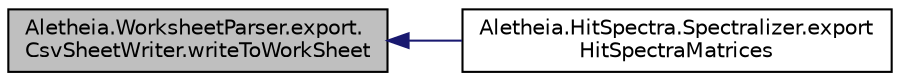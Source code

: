 digraph "Aletheia.WorksheetParser.export.CsvSheetWriter.writeToWorkSheet"
{
  edge [fontname="Helvetica",fontsize="10",labelfontname="Helvetica",labelfontsize="10"];
  node [fontname="Helvetica",fontsize="10",shape=record];
  rankdir="LR";
  Node3 [label="Aletheia.WorksheetParser.export.\lCsvSheetWriter.writeToWorkSheet",height=0.2,width=0.4,color="black", fillcolor="grey75", style="filled", fontcolor="black"];
  Node3 -> Node4 [dir="back",color="midnightblue",fontsize="10",style="solid",fontname="Helvetica"];
  Node4 [label="Aletheia.HitSpectra.Spectralizer.export\lHitSpectraMatrices",height=0.2,width=0.4,color="black", fillcolor="white", style="filled",URL="$class_aletheia_1_1_hit_spectra_1_1_spectralizer.html#a76c2b7f5137f959379579e714d5e32e9",tooltip="exports hitSpectra as csv file "];
}
